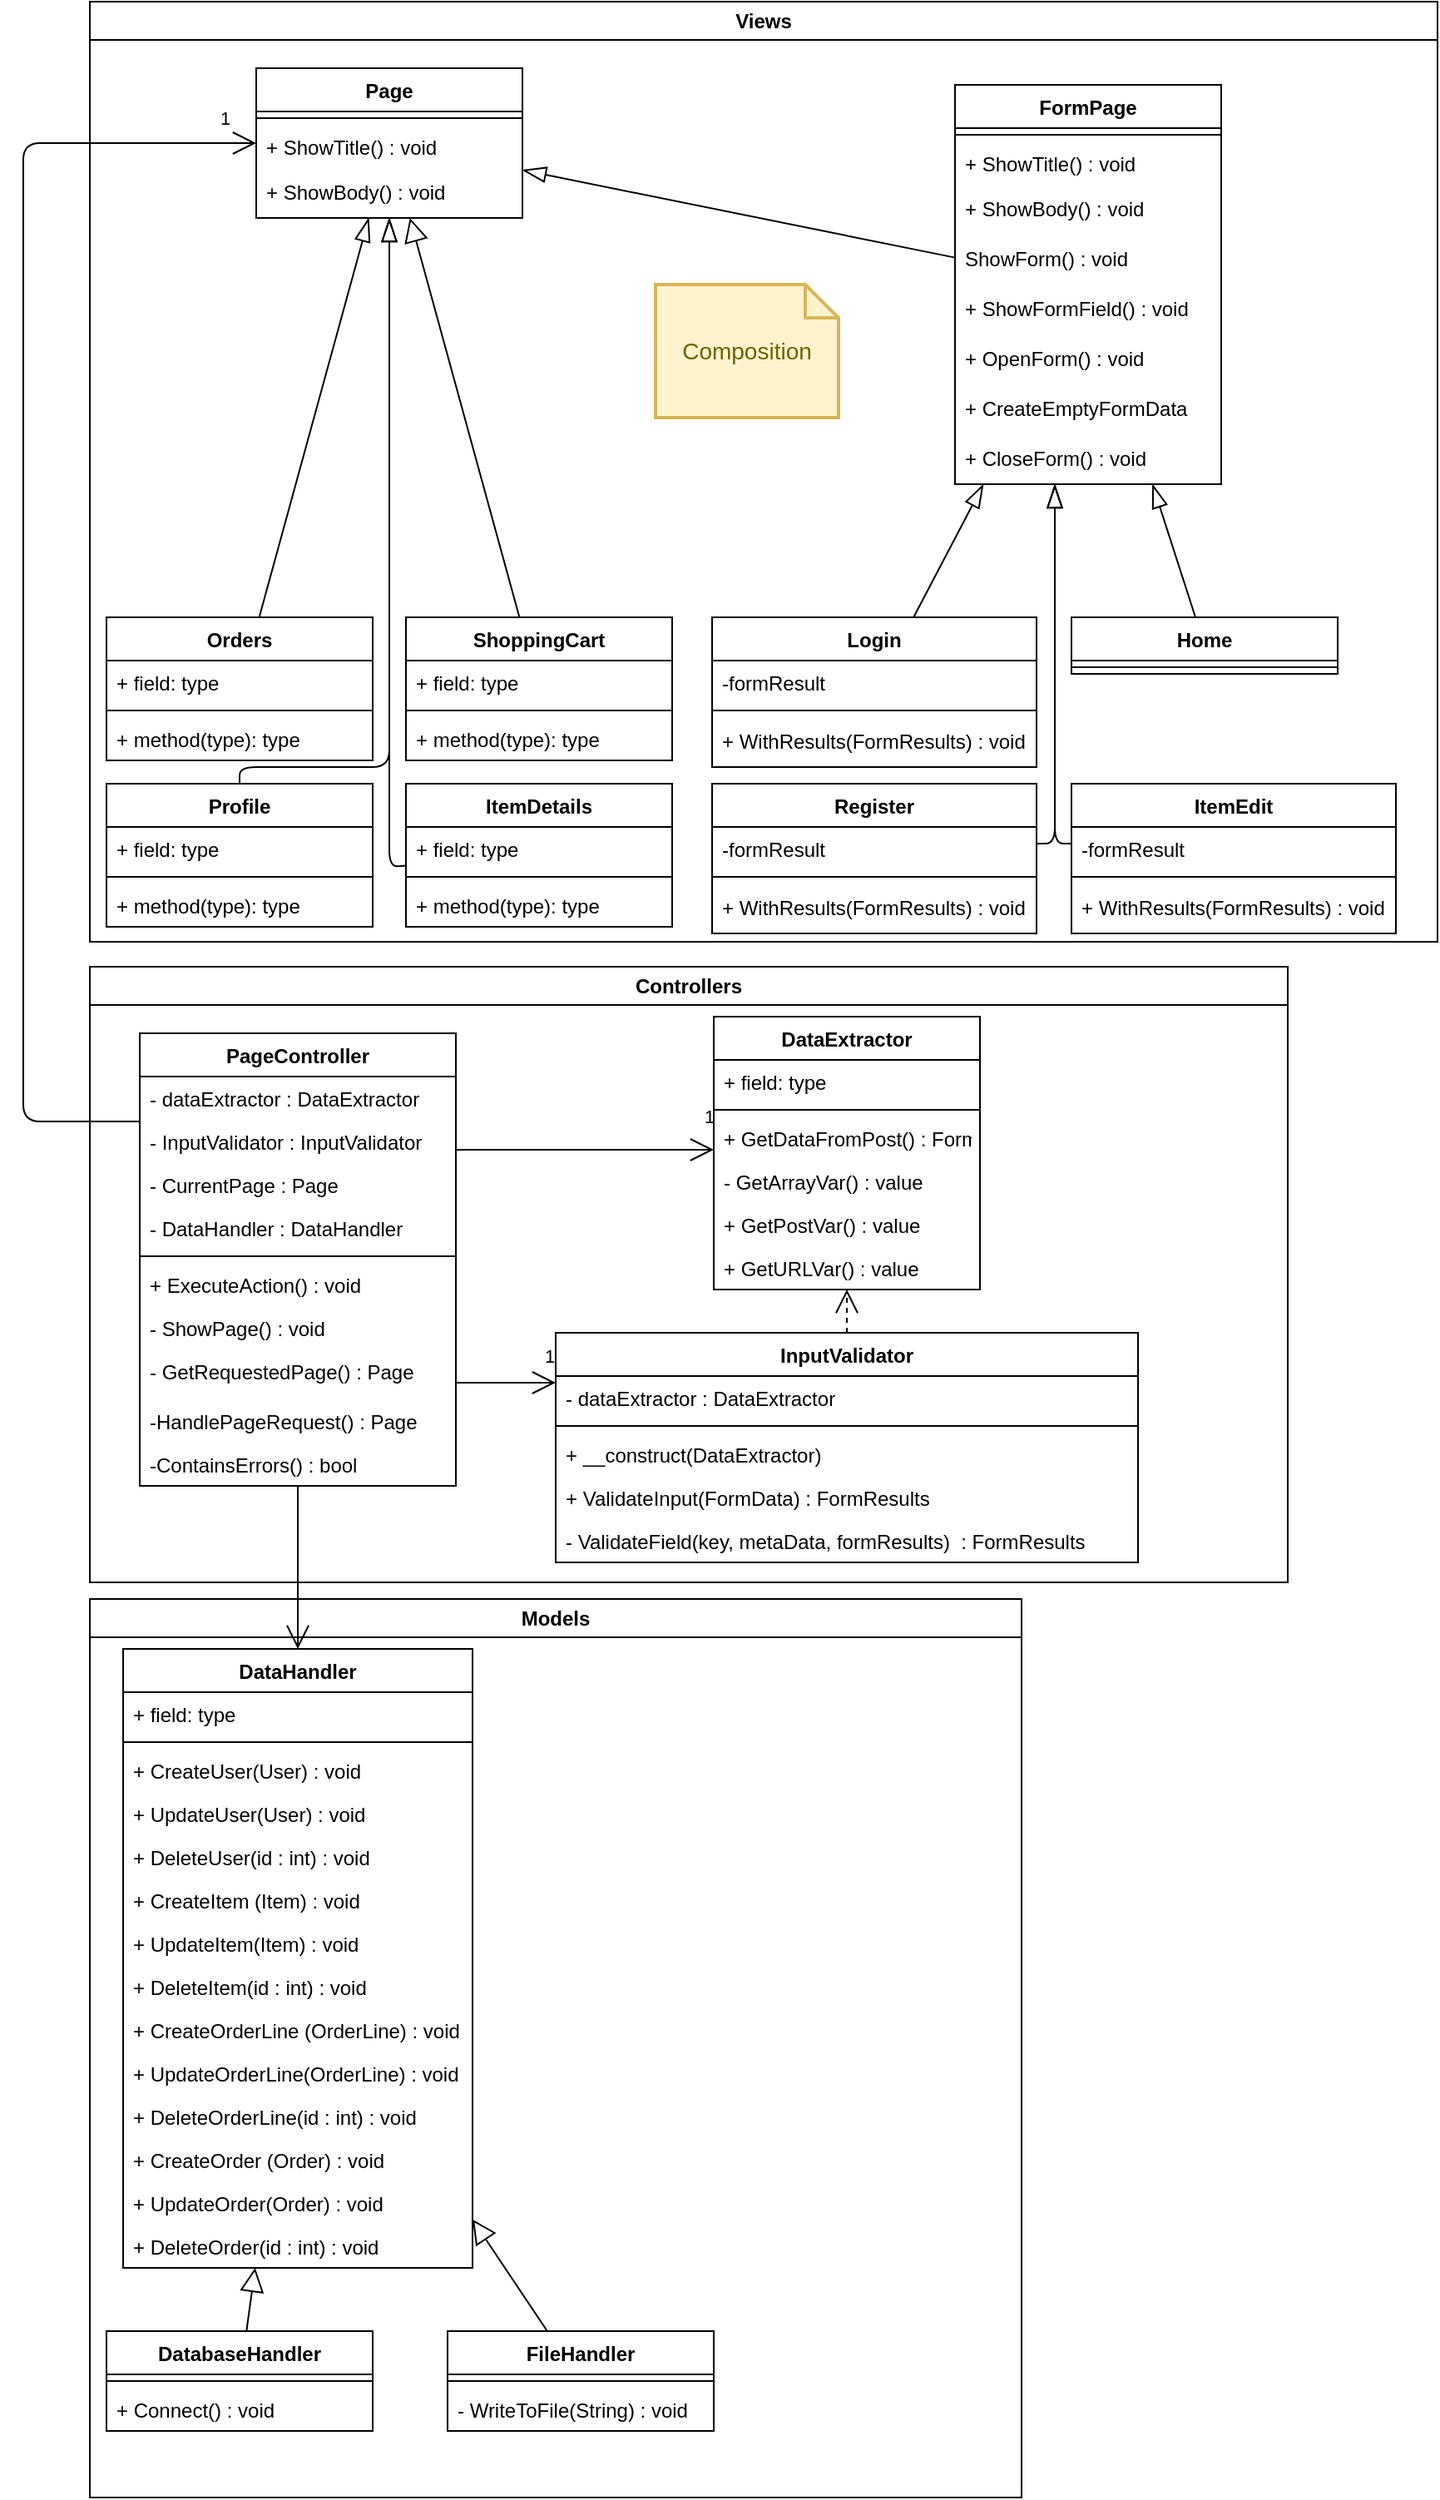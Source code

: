 <mxfile>
    <diagram id="oOKL3CM8PvnxEPgAxApm" name="Page-1">
        <mxGraphModel dx="1063" dy="1773" grid="1" gridSize="10" guides="1" tooltips="1" connect="1" arrows="1" fold="1" page="1" pageScale="1" pageWidth="850" pageHeight="1100" math="0" shadow="0">
            <root>
                <mxCell id="0"/>
                <mxCell id="1" parent="0"/>
                <mxCell id="16" value="Views" style="swimlane;whiteSpace=wrap;html=1;" parent="1" vertex="1">
                    <mxGeometry x="60" y="-280" width="810" height="565" as="geometry"/>
                </mxCell>
                <mxCell id="59" value="Page" style="swimlane;fontStyle=1;align=center;verticalAlign=top;childLayout=stackLayout;horizontal=1;startSize=26;horizontalStack=0;resizeParent=1;resizeParentMax=0;resizeLast=0;collapsible=1;marginBottom=0;" parent="16" vertex="1">
                    <mxGeometry x="100" y="40" width="160" height="90" as="geometry"/>
                </mxCell>
                <mxCell id="61" value="" style="line;strokeWidth=1;fillColor=none;align=left;verticalAlign=middle;spacingTop=-1;spacingLeft=3;spacingRight=3;rotatable=0;labelPosition=right;points=[];portConstraint=eastwest;strokeColor=inherit;" parent="59" vertex="1">
                    <mxGeometry y="26" width="160" height="8" as="geometry"/>
                </mxCell>
                <mxCell id="62" value="+ ShowTitle() : void&#10;" style="text;strokeColor=none;fillColor=none;align=left;verticalAlign=top;spacingLeft=4;spacingRight=4;overflow=hidden;rotatable=0;points=[[0,0.5],[1,0.5]];portConstraint=eastwest;" parent="59" vertex="1">
                    <mxGeometry y="34" width="160" height="26" as="geometry"/>
                </mxCell>
                <mxCell id="19" value="+ ShowBody() : void" style="text;strokeColor=none;fillColor=none;align=left;verticalAlign=middle;spacingLeft=4;spacingRight=4;overflow=hidden;points=[[0,0.5],[1,0.5]];portConstraint=eastwest;rotatable=0;whiteSpace=wrap;html=1;" parent="59" vertex="1">
                    <mxGeometry y="60" width="160" height="30" as="geometry"/>
                </mxCell>
                <mxCell id="135" style="edgeStyle=orthogonalEdgeStyle;html=1;endArrow=blockThin;endFill=0;endSize=12;" edge="1" parent="16" source="96" target="129">
                    <mxGeometry relative="1" as="geometry">
                        <mxPoint x="490" y="330" as="targetPoint"/>
                        <Array as="points">
                            <mxPoint x="580" y="506"/>
                        </Array>
                    </mxGeometry>
                </mxCell>
                <mxCell id="96" value="Register" style="swimlane;fontStyle=1;align=center;verticalAlign=top;childLayout=stackLayout;horizontal=1;startSize=26;horizontalStack=0;resizeParent=1;resizeParentMax=0;resizeLast=0;collapsible=1;marginBottom=0;" parent="16" vertex="1">
                    <mxGeometry x="374" y="470" width="195" height="90" as="geometry"/>
                </mxCell>
                <mxCell id="172" value="-formResult" style="text;strokeColor=none;fillColor=none;align=left;verticalAlign=top;spacingLeft=4;spacingRight=4;overflow=hidden;rotatable=0;points=[[0,0.5],[1,0.5]];portConstraint=eastwest;" vertex="1" parent="96">
                    <mxGeometry y="26" width="195" height="26" as="geometry"/>
                </mxCell>
                <mxCell id="98" value="" style="line;strokeWidth=1;fillColor=none;align=left;verticalAlign=middle;spacingTop=-1;spacingLeft=3;spacingRight=3;rotatable=0;labelPosition=right;points=[];portConstraint=eastwest;strokeColor=inherit;" parent="96" vertex="1">
                    <mxGeometry y="52" width="195" height="8" as="geometry"/>
                </mxCell>
                <mxCell id="170" value="+ WithResults(FormResults) : void" style="text;strokeColor=none;fillColor=none;align=left;verticalAlign=middle;spacingLeft=4;spacingRight=4;overflow=hidden;points=[[0,0.5],[1,0.5]];portConstraint=eastwest;rotatable=0;whiteSpace=wrap;html=1;" vertex="1" parent="96">
                    <mxGeometry y="60" width="195" height="30" as="geometry"/>
                </mxCell>
                <mxCell id="136" style="edgeStyle=none;html=1;endArrow=blockThin;endFill=0;endSize=12;" edge="1" parent="16" source="100" target="129">
                    <mxGeometry relative="1" as="geometry">
                        <mxPoint x="430" y="320" as="targetPoint"/>
                    </mxGeometry>
                </mxCell>
                <mxCell id="100" value="Login" style="swimlane;fontStyle=1;align=center;verticalAlign=top;childLayout=stackLayout;horizontal=1;startSize=26;horizontalStack=0;resizeParent=1;resizeParentMax=0;resizeLast=0;collapsible=1;marginBottom=0;" parent="16" vertex="1">
                    <mxGeometry x="374" y="370" width="195" height="90" as="geometry"/>
                </mxCell>
                <mxCell id="171" value="-formResult" style="text;strokeColor=none;fillColor=none;align=left;verticalAlign=top;spacingLeft=4;spacingRight=4;overflow=hidden;rotatable=0;points=[[0,0.5],[1,0.5]];portConstraint=eastwest;" vertex="1" parent="100">
                    <mxGeometry y="26" width="195" height="26" as="geometry"/>
                </mxCell>
                <mxCell id="102" value="" style="line;strokeWidth=1;fillColor=none;align=left;verticalAlign=middle;spacingTop=-1;spacingLeft=3;spacingRight=3;rotatable=0;labelPosition=right;points=[];portConstraint=eastwest;strokeColor=inherit;" parent="100" vertex="1">
                    <mxGeometry y="52" width="195" height="8" as="geometry"/>
                </mxCell>
                <mxCell id="152" value="+ WithResults(FormResults) : void" style="text;strokeColor=none;fillColor=none;align=left;verticalAlign=middle;spacingLeft=4;spacingRight=4;overflow=hidden;points=[[0,0.5],[1,0.5]];portConstraint=eastwest;rotatable=0;whiteSpace=wrap;html=1;" vertex="1" parent="100">
                    <mxGeometry y="60" width="195" height="30" as="geometry"/>
                </mxCell>
                <mxCell id="129" value="FormPage" style="swimlane;fontStyle=1;align=center;verticalAlign=top;childLayout=stackLayout;horizontal=1;startSize=26;horizontalStack=0;resizeParent=1;resizeParentMax=0;resizeLast=0;collapsible=1;marginBottom=0;" vertex="1" parent="16">
                    <mxGeometry x="520" y="50" width="160" height="240" as="geometry"/>
                </mxCell>
                <mxCell id="131" value="" style="line;strokeWidth=1;fillColor=none;align=left;verticalAlign=middle;spacingTop=-1;spacingLeft=3;spacingRight=3;rotatable=0;labelPosition=right;points=[];portConstraint=eastwest;strokeColor=inherit;" vertex="1" parent="129">
                    <mxGeometry y="26" width="160" height="8" as="geometry"/>
                </mxCell>
                <mxCell id="132" value="+ ShowTitle() : void&#10;" style="text;strokeColor=none;fillColor=none;align=left;verticalAlign=top;spacingLeft=4;spacingRight=4;overflow=hidden;rotatable=0;points=[[0,0.5],[1,0.5]];portConstraint=eastwest;" vertex="1" parent="129">
                    <mxGeometry y="34" width="160" height="26" as="geometry"/>
                </mxCell>
                <mxCell id="133" value="+ ShowBody() : void" style="text;strokeColor=none;fillColor=none;align=left;verticalAlign=middle;spacingLeft=4;spacingRight=4;overflow=hidden;points=[[0,0.5],[1,0.5]];portConstraint=eastwest;rotatable=0;whiteSpace=wrap;html=1;" vertex="1" parent="129">
                    <mxGeometry y="60" width="160" height="30" as="geometry"/>
                </mxCell>
                <mxCell id="146" value="ShowForm() : void" style="text;strokeColor=none;fillColor=none;align=left;verticalAlign=middle;spacingLeft=4;spacingRight=4;overflow=hidden;points=[[0,0.5],[1,0.5]];portConstraint=eastwest;rotatable=0;whiteSpace=wrap;html=1;" vertex="1" parent="129">
                    <mxGeometry y="90" width="160" height="30" as="geometry"/>
                </mxCell>
                <mxCell id="145" value="+ ShowFormField() : void" style="text;strokeColor=none;fillColor=none;align=left;verticalAlign=middle;spacingLeft=4;spacingRight=4;overflow=hidden;points=[[0,0.5],[1,0.5]];portConstraint=eastwest;rotatable=0;whiteSpace=wrap;html=1;" vertex="1" parent="129">
                    <mxGeometry y="120" width="160" height="30" as="geometry"/>
                </mxCell>
                <mxCell id="144" value="+ OpenForm() : void" style="text;strokeColor=none;fillColor=none;align=left;verticalAlign=middle;spacingLeft=4;spacingRight=4;overflow=hidden;points=[[0,0.5],[1,0.5]];portConstraint=eastwest;rotatable=0;whiteSpace=wrap;html=1;" vertex="1" parent="129">
                    <mxGeometry y="150" width="160" height="30" as="geometry"/>
                </mxCell>
                <mxCell id="147" value="+ CreateEmptyFormData" style="text;strokeColor=none;fillColor=none;align=left;verticalAlign=middle;spacingLeft=4;spacingRight=4;overflow=hidden;points=[[0,0.5],[1,0.5]];portConstraint=eastwest;rotatable=0;whiteSpace=wrap;html=1;" vertex="1" parent="129">
                    <mxGeometry y="180" width="160" height="30" as="geometry"/>
                </mxCell>
                <mxCell id="142" value="+ CloseForm() : void" style="text;strokeColor=none;fillColor=none;align=left;verticalAlign=middle;spacingLeft=4;spacingRight=4;overflow=hidden;points=[[0,0.5],[1,0.5]];portConstraint=eastwest;rotatable=0;whiteSpace=wrap;html=1;" vertex="1" parent="129">
                    <mxGeometry y="210" width="160" height="30" as="geometry"/>
                </mxCell>
                <mxCell id="134" style="edgeStyle=none;html=1;endArrow=blockThin;endFill=0;endSize=12;" edge="1" parent="16" source="129" target="59">
                    <mxGeometry relative="1" as="geometry"/>
                </mxCell>
                <mxCell id="116" value="Profile" style="swimlane;fontStyle=1;align=center;verticalAlign=top;childLayout=stackLayout;horizontal=1;startSize=26;horizontalStack=0;resizeParent=1;resizeParentMax=0;resizeLast=0;collapsible=1;marginBottom=0;" parent="16" vertex="1">
                    <mxGeometry x="10" y="470" width="160" height="86" as="geometry"/>
                </mxCell>
                <mxCell id="117" value="+ field: type" style="text;strokeColor=none;fillColor=none;align=left;verticalAlign=top;spacingLeft=4;spacingRight=4;overflow=hidden;rotatable=0;points=[[0,0.5],[1,0.5]];portConstraint=eastwest;" parent="116" vertex="1">
                    <mxGeometry y="26" width="160" height="26" as="geometry"/>
                </mxCell>
                <mxCell id="118" value="" style="line;strokeWidth=1;fillColor=none;align=left;verticalAlign=middle;spacingTop=-1;spacingLeft=3;spacingRight=3;rotatable=0;labelPosition=right;points=[];portConstraint=eastwest;strokeColor=inherit;" parent="116" vertex="1">
                    <mxGeometry y="52" width="160" height="8" as="geometry"/>
                </mxCell>
                <mxCell id="119" value="+ method(type): type" style="text;strokeColor=none;fillColor=none;align=left;verticalAlign=top;spacingLeft=4;spacingRight=4;overflow=hidden;rotatable=0;points=[[0,0.5],[1,0.5]];portConstraint=eastwest;" parent="116" vertex="1">
                    <mxGeometry y="60" width="160" height="26" as="geometry"/>
                </mxCell>
                <mxCell id="137" style="edgeStyle=orthogonalEdgeStyle;html=1;endArrow=blockThin;endFill=0;endSize=12;" edge="1" parent="16" source="116" target="59">
                    <mxGeometry relative="1" as="geometry">
                        <Array as="points">
                            <mxPoint x="90" y="460"/>
                            <mxPoint x="180" y="460"/>
                        </Array>
                    </mxGeometry>
                </mxCell>
                <mxCell id="121" value="ItemEdit" style="swimlane;fontStyle=1;align=center;verticalAlign=top;childLayout=stackLayout;horizontal=1;startSize=26;horizontalStack=0;resizeParent=1;resizeParentMax=0;resizeLast=0;collapsible=1;marginBottom=0;" parent="16" vertex="1">
                    <mxGeometry x="590" y="470" width="195" height="90" as="geometry"/>
                </mxCell>
                <mxCell id="173" value="-formResult" style="text;strokeColor=none;fillColor=none;align=left;verticalAlign=top;spacingLeft=4;spacingRight=4;overflow=hidden;rotatable=0;points=[[0,0.5],[1,0.5]];portConstraint=eastwest;" vertex="1" parent="121">
                    <mxGeometry y="26" width="195" height="26" as="geometry"/>
                </mxCell>
                <mxCell id="123" value="" style="line;strokeWidth=1;fillColor=none;align=left;verticalAlign=middle;spacingTop=-1;spacingLeft=3;spacingRight=3;rotatable=0;labelPosition=right;points=[];portConstraint=eastwest;strokeColor=inherit;" parent="121" vertex="1">
                    <mxGeometry y="52" width="195" height="8" as="geometry"/>
                </mxCell>
                <mxCell id="148" value="+ WithResults(FormResults) : void" style="text;strokeColor=none;fillColor=none;align=left;verticalAlign=middle;spacingLeft=4;spacingRight=4;overflow=hidden;points=[[0,0.5],[1,0.5]];portConstraint=eastwest;rotatable=0;whiteSpace=wrap;html=1;" vertex="1" parent="121">
                    <mxGeometry y="60" width="195" height="30" as="geometry"/>
                </mxCell>
                <mxCell id="139" style="edgeStyle=orthogonalEdgeStyle;html=1;endArrow=blockThin;endFill=0;endSize=12;" edge="1" parent="16" source="121" target="129">
                    <mxGeometry relative="1" as="geometry">
                        <mxPoint x="540" y="390" as="targetPoint"/>
                        <Array as="points">
                            <mxPoint x="580" y="506"/>
                        </Array>
                    </mxGeometry>
                </mxCell>
                <mxCell id="112" value="ItemDetails" style="swimlane;fontStyle=1;align=center;verticalAlign=top;childLayout=stackLayout;horizontal=1;startSize=26;horizontalStack=0;resizeParent=1;resizeParentMax=0;resizeLast=0;collapsible=1;marginBottom=0;" parent="16" vertex="1">
                    <mxGeometry x="190" y="470" width="160" height="86" as="geometry"/>
                </mxCell>
                <mxCell id="113" value="+ field: type" style="text;strokeColor=none;fillColor=none;align=left;verticalAlign=top;spacingLeft=4;spacingRight=4;overflow=hidden;rotatable=0;points=[[0,0.5],[1,0.5]];portConstraint=eastwest;" parent="112" vertex="1">
                    <mxGeometry y="26" width="160" height="26" as="geometry"/>
                </mxCell>
                <mxCell id="114" value="" style="line;strokeWidth=1;fillColor=none;align=left;verticalAlign=middle;spacingTop=-1;spacingLeft=3;spacingRight=3;rotatable=0;labelPosition=right;points=[];portConstraint=eastwest;strokeColor=inherit;" parent="112" vertex="1">
                    <mxGeometry y="52" width="160" height="8" as="geometry"/>
                </mxCell>
                <mxCell id="115" value="+ method(type): type" style="text;strokeColor=none;fillColor=none;align=left;verticalAlign=top;spacingLeft=4;spacingRight=4;overflow=hidden;rotatable=0;points=[[0,0.5],[1,0.5]];portConstraint=eastwest;" parent="112" vertex="1">
                    <mxGeometry y="60" width="160" height="26" as="geometry"/>
                </mxCell>
                <mxCell id="140" style="edgeStyle=none;html=1;endArrow=blockThin;endFill=0;endSize=12;" edge="1" parent="16" source="112" target="59">
                    <mxGeometry relative="1" as="geometry">
                        <Array as="points">
                            <mxPoint x="180" y="520"/>
                        </Array>
                    </mxGeometry>
                </mxCell>
                <mxCell id="108" value="Orders" style="swimlane;fontStyle=1;align=center;verticalAlign=top;childLayout=stackLayout;horizontal=1;startSize=26;horizontalStack=0;resizeParent=1;resizeParentMax=0;resizeLast=0;collapsible=1;marginBottom=0;" parent="16" vertex="1">
                    <mxGeometry x="10" y="370" width="160" height="86" as="geometry"/>
                </mxCell>
                <mxCell id="109" value="+ field: type" style="text;strokeColor=none;fillColor=none;align=left;verticalAlign=top;spacingLeft=4;spacingRight=4;overflow=hidden;rotatable=0;points=[[0,0.5],[1,0.5]];portConstraint=eastwest;" parent="108" vertex="1">
                    <mxGeometry y="26" width="160" height="26" as="geometry"/>
                </mxCell>
                <mxCell id="110" value="" style="line;strokeWidth=1;fillColor=none;align=left;verticalAlign=middle;spacingTop=-1;spacingLeft=3;spacingRight=3;rotatable=0;labelPosition=right;points=[];portConstraint=eastwest;strokeColor=inherit;" parent="108" vertex="1">
                    <mxGeometry y="52" width="160" height="8" as="geometry"/>
                </mxCell>
                <mxCell id="111" value="+ method(type): type" style="text;strokeColor=none;fillColor=none;align=left;verticalAlign=top;spacingLeft=4;spacingRight=4;overflow=hidden;rotatable=0;points=[[0,0.5],[1,0.5]];portConstraint=eastwest;" parent="108" vertex="1">
                    <mxGeometry y="60" width="160" height="26" as="geometry"/>
                </mxCell>
                <mxCell id="141" style="edgeStyle=none;html=1;endArrow=blockThin;endFill=0;endSize=12;" edge="1" parent="16" source="108" target="59">
                    <mxGeometry relative="1" as="geometry"/>
                </mxCell>
                <mxCell id="104" value="Home" style="swimlane;fontStyle=1;align=center;verticalAlign=top;childLayout=stackLayout;horizontal=1;startSize=26;horizontalStack=0;resizeParent=1;resizeParentMax=0;resizeLast=0;collapsible=1;marginBottom=0;" parent="16" vertex="1">
                    <mxGeometry x="590" y="370" width="160" height="34" as="geometry"/>
                </mxCell>
                <mxCell id="106" value="" style="line;strokeWidth=1;fillColor=none;align=left;verticalAlign=middle;spacingTop=-1;spacingLeft=3;spacingRight=3;rotatable=0;labelPosition=right;points=[];portConstraint=eastwest;strokeColor=inherit;" parent="104" vertex="1">
                    <mxGeometry y="26" width="160" height="8" as="geometry"/>
                </mxCell>
                <mxCell id="138" style="edgeStyle=none;html=1;endArrow=blockThin;endFill=0;endSize=12;" edge="1" parent="16" source="104" target="129">
                    <mxGeometry relative="1" as="geometry">
                        <mxPoint x="650" y="150" as="targetPoint"/>
                    </mxGeometry>
                </mxCell>
                <mxCell id="178" style="html=1;endArrow=block;endFill=0;endSize=12;" edge="1" parent="16" source="174" target="59">
                    <mxGeometry relative="1" as="geometry"/>
                </mxCell>
                <mxCell id="174" value="ShoppingCart" style="swimlane;fontStyle=1;align=center;verticalAlign=top;childLayout=stackLayout;horizontal=1;startSize=26;horizontalStack=0;resizeParent=1;resizeParentMax=0;resizeLast=0;collapsible=1;marginBottom=0;" vertex="1" parent="16">
                    <mxGeometry x="190" y="370" width="160" height="86" as="geometry"/>
                </mxCell>
                <mxCell id="175" value="+ field: type" style="text;strokeColor=none;fillColor=none;align=left;verticalAlign=top;spacingLeft=4;spacingRight=4;overflow=hidden;rotatable=0;points=[[0,0.5],[1,0.5]];portConstraint=eastwest;" vertex="1" parent="174">
                    <mxGeometry y="26" width="160" height="26" as="geometry"/>
                </mxCell>
                <mxCell id="176" value="" style="line;strokeWidth=1;fillColor=none;align=left;verticalAlign=middle;spacingTop=-1;spacingLeft=3;spacingRight=3;rotatable=0;labelPosition=right;points=[];portConstraint=eastwest;strokeColor=inherit;" vertex="1" parent="174">
                    <mxGeometry y="52" width="160" height="8" as="geometry"/>
                </mxCell>
                <mxCell id="177" value="+ method(type): type" style="text;strokeColor=none;fillColor=none;align=left;verticalAlign=top;spacingLeft=4;spacingRight=4;overflow=hidden;rotatable=0;points=[[0,0.5],[1,0.5]];portConstraint=eastwest;" vertex="1" parent="174">
                    <mxGeometry y="60" width="160" height="26" as="geometry"/>
                </mxCell>
                <mxCell id="185" value="Composition" style="shape=note;strokeWidth=2;fontSize=14;size=20;whiteSpace=wrap;html=1;fillColor=#fff2cc;strokeColor=#d6b656;fontColor=#666600;" vertex="1" parent="16">
                    <mxGeometry x="340" y="170" width="110.0" height="80" as="geometry"/>
                </mxCell>
                <mxCell id="21" value="Models" style="swimlane;whiteSpace=wrap;html=1;" parent="1" vertex="1">
                    <mxGeometry x="60" y="680" width="560" height="540" as="geometry"/>
                </mxCell>
                <mxCell id="179" style="edgeStyle=none;html=1;endArrow=block;endFill=0;endSize=12;" edge="1" parent="21" source="67" target="71">
                    <mxGeometry relative="1" as="geometry"/>
                </mxCell>
                <mxCell id="67" value="DatabaseHandler" style="swimlane;fontStyle=1;align=center;verticalAlign=top;childLayout=stackLayout;horizontal=1;startSize=26;horizontalStack=0;resizeParent=1;resizeParentMax=0;resizeLast=0;collapsible=1;marginBottom=0;" parent="21" vertex="1">
                    <mxGeometry x="10" y="440" width="160" height="60" as="geometry"/>
                </mxCell>
                <mxCell id="69" value="" style="line;strokeWidth=1;fillColor=none;align=left;verticalAlign=middle;spacingTop=-1;spacingLeft=3;spacingRight=3;rotatable=0;labelPosition=right;points=[];portConstraint=eastwest;strokeColor=inherit;" parent="67" vertex="1">
                    <mxGeometry y="26" width="160" height="8" as="geometry"/>
                </mxCell>
                <mxCell id="70" value="+ Connect() : void" style="text;strokeColor=none;fillColor=none;align=left;verticalAlign=top;spacingLeft=4;spacingRight=4;overflow=hidden;rotatable=0;points=[[0,0.5],[1,0.5]];portConstraint=eastwest;" parent="67" vertex="1">
                    <mxGeometry y="34" width="160" height="26" as="geometry"/>
                </mxCell>
                <mxCell id="71" value="DataHandler" style="swimlane;fontStyle=1;align=center;verticalAlign=top;childLayout=stackLayout;horizontal=1;startSize=26;horizontalStack=0;resizeParent=1;resizeParentMax=0;resizeLast=0;collapsible=1;marginBottom=0;" parent="21" vertex="1">
                    <mxGeometry x="20" y="30" width="210" height="372" as="geometry"/>
                </mxCell>
                <mxCell id="72" value="+ field: type" style="text;strokeColor=none;fillColor=none;align=left;verticalAlign=top;spacingLeft=4;spacingRight=4;overflow=hidden;rotatable=0;points=[[0,0.5],[1,0.5]];portConstraint=eastwest;" parent="71" vertex="1">
                    <mxGeometry y="26" width="210" height="26" as="geometry"/>
                </mxCell>
                <mxCell id="73" value="" style="line;strokeWidth=1;fillColor=none;align=left;verticalAlign=middle;spacingTop=-1;spacingLeft=3;spacingRight=3;rotatable=0;labelPosition=right;points=[];portConstraint=eastwest;strokeColor=inherit;" parent="71" vertex="1">
                    <mxGeometry y="52" width="210" height="8" as="geometry"/>
                </mxCell>
                <mxCell id="74" value="+ CreateUser(User) : void" style="text;strokeColor=none;fillColor=none;align=left;verticalAlign=top;spacingLeft=4;spacingRight=4;overflow=hidden;rotatable=0;points=[[0,0.5],[1,0.5]];portConstraint=eastwest;" parent="71" vertex="1">
                    <mxGeometry y="60" width="210" height="26" as="geometry"/>
                </mxCell>
                <mxCell id="83" value="+ UpdateUser(User) : void" style="text;strokeColor=none;fillColor=none;align=left;verticalAlign=top;spacingLeft=4;spacingRight=4;overflow=hidden;rotatable=0;points=[[0,0.5],[1,0.5]];portConstraint=eastwest;" parent="71" vertex="1">
                    <mxGeometry y="86" width="210" height="26" as="geometry"/>
                </mxCell>
                <mxCell id="82" value="+ DeleteUser(id : int) : void" style="text;strokeColor=none;fillColor=none;align=left;verticalAlign=top;spacingLeft=4;spacingRight=4;overflow=hidden;rotatable=0;points=[[0,0.5],[1,0.5]];portConstraint=eastwest;" parent="71" vertex="1">
                    <mxGeometry y="112" width="210" height="26" as="geometry"/>
                </mxCell>
                <mxCell id="80" value="+ CreateItem (Item) : void" style="text;strokeColor=none;fillColor=none;align=left;verticalAlign=top;spacingLeft=4;spacingRight=4;overflow=hidden;rotatable=0;points=[[0,0.5],[1,0.5]];portConstraint=eastwest;" parent="71" vertex="1">
                    <mxGeometry y="138" width="210" height="26" as="geometry"/>
                </mxCell>
                <mxCell id="84" value="+ UpdateItem(Item) : void" style="text;strokeColor=none;fillColor=none;align=left;verticalAlign=top;spacingLeft=4;spacingRight=4;overflow=hidden;rotatable=0;points=[[0,0.5],[1,0.5]];portConstraint=eastwest;" parent="71" vertex="1">
                    <mxGeometry y="164" width="210" height="26" as="geometry"/>
                </mxCell>
                <mxCell id="81" value="+ DeleteItem(id : int) : void" style="text;strokeColor=none;fillColor=none;align=left;verticalAlign=top;spacingLeft=4;spacingRight=4;overflow=hidden;rotatable=0;points=[[0,0.5],[1,0.5]];portConstraint=eastwest;" parent="71" vertex="1">
                    <mxGeometry y="190" width="210" height="26" as="geometry"/>
                </mxCell>
                <mxCell id="89" value="+ CreateOrderLine (OrderLine) : void" style="text;strokeColor=none;fillColor=none;align=left;verticalAlign=top;spacingLeft=4;spacingRight=4;overflow=hidden;rotatable=0;points=[[0,0.5],[1,0.5]];portConstraint=eastwest;" parent="71" vertex="1">
                    <mxGeometry y="216" width="210" height="26" as="geometry"/>
                </mxCell>
                <mxCell id="90" value="+ UpdateOrderLine(OrderLine) : void" style="text;strokeColor=none;fillColor=none;align=left;verticalAlign=top;spacingLeft=4;spacingRight=4;overflow=hidden;rotatable=0;points=[[0,0.5],[1,0.5]];portConstraint=eastwest;" parent="71" vertex="1">
                    <mxGeometry y="242" width="210" height="26" as="geometry"/>
                </mxCell>
                <mxCell id="91" value="+ DeleteOrderLine(id : int) : void" style="text;strokeColor=none;fillColor=none;align=left;verticalAlign=top;spacingLeft=4;spacingRight=4;overflow=hidden;rotatable=0;points=[[0,0.5],[1,0.5]];portConstraint=eastwest;" parent="71" vertex="1">
                    <mxGeometry y="268" width="210" height="26" as="geometry"/>
                </mxCell>
                <mxCell id="86" value="+ CreateOrder (Order) : void" style="text;strokeColor=none;fillColor=none;align=left;verticalAlign=top;spacingLeft=4;spacingRight=4;overflow=hidden;rotatable=0;points=[[0,0.5],[1,0.5]];portConstraint=eastwest;" parent="71" vertex="1">
                    <mxGeometry y="294" width="210" height="26" as="geometry"/>
                </mxCell>
                <mxCell id="87" value="+ UpdateOrder(Order) : void" style="text;strokeColor=none;fillColor=none;align=left;verticalAlign=top;spacingLeft=4;spacingRight=4;overflow=hidden;rotatable=0;points=[[0,0.5],[1,0.5]];portConstraint=eastwest;" parent="71" vertex="1">
                    <mxGeometry y="320" width="210" height="26" as="geometry"/>
                </mxCell>
                <mxCell id="88" value="+ DeleteOrder(id : int) : void" style="text;strokeColor=none;fillColor=none;align=left;verticalAlign=top;spacingLeft=4;spacingRight=4;overflow=hidden;rotatable=0;points=[[0,0.5],[1,0.5]];portConstraint=eastwest;" parent="71" vertex="1">
                    <mxGeometry y="346" width="210" height="26" as="geometry"/>
                </mxCell>
                <mxCell id="180" style="edgeStyle=none;html=1;endArrow=block;endFill=0;endSize=12;" edge="1" parent="21" source="92" target="71">
                    <mxGeometry relative="1" as="geometry"/>
                </mxCell>
                <mxCell id="92" value="FileHandler" style="swimlane;fontStyle=1;align=center;verticalAlign=top;childLayout=stackLayout;horizontal=1;startSize=26;horizontalStack=0;resizeParent=1;resizeParentMax=0;resizeLast=0;collapsible=1;marginBottom=0;" parent="21" vertex="1">
                    <mxGeometry x="215" y="440" width="160" height="60" as="geometry"/>
                </mxCell>
                <mxCell id="94" value="" style="line;strokeWidth=1;fillColor=none;align=left;verticalAlign=middle;spacingTop=-1;spacingLeft=3;spacingRight=3;rotatable=0;labelPosition=right;points=[];portConstraint=eastwest;strokeColor=inherit;" parent="92" vertex="1">
                    <mxGeometry y="26" width="160" height="8" as="geometry"/>
                </mxCell>
                <mxCell id="95" value="- WriteToFile(String) : void" style="text;strokeColor=none;fillColor=none;align=left;verticalAlign=top;spacingLeft=4;spacingRight=4;overflow=hidden;rotatable=0;points=[[0,0.5],[1,0.5]];portConstraint=eastwest;" parent="92" vertex="1">
                    <mxGeometry y="34" width="160" height="26" as="geometry"/>
                </mxCell>
                <mxCell id="22" value="Controllers" style="swimlane;whiteSpace=wrap;html=1;" parent="1" vertex="1">
                    <mxGeometry x="60" y="300" width="720" height="370" as="geometry"/>
                </mxCell>
                <mxCell id="153" value="1" style="edgeStyle=orthogonalEdgeStyle;html=1;endArrow=open;endFill=0;endSize=12;" edge="1" parent="22" source="43" target="125">
                    <mxGeometry x="0.956" y="20" relative="1" as="geometry">
                        <Array as="points">
                            <mxPoint x="320" y="110"/>
                            <mxPoint x="320" y="110"/>
                        </Array>
                        <mxPoint as="offset"/>
                    </mxGeometry>
                </mxCell>
                <mxCell id="167" value="1" style="edgeStyle=orthogonalEdgeStyle;html=1;endArrow=open;endFill=0;endSize=12;" edge="1" parent="22" source="43" target="154">
                    <mxGeometry x="0.846" y="16" relative="1" as="geometry">
                        <Array as="points">
                            <mxPoint x="250" y="250"/>
                            <mxPoint x="250" y="250"/>
                        </Array>
                        <mxPoint as="offset"/>
                    </mxGeometry>
                </mxCell>
                <mxCell id="43" value="PageController" style="swimlane;fontStyle=1;align=center;verticalAlign=top;childLayout=stackLayout;horizontal=1;startSize=26;horizontalStack=0;resizeParent=1;resizeParentMax=0;resizeLast=0;collapsible=1;marginBottom=0;" parent="22" vertex="1">
                    <mxGeometry x="30" y="40" width="190" height="272" as="geometry"/>
                </mxCell>
                <mxCell id="44" value="- dataExtractor : DataExtractor" style="text;strokeColor=none;fillColor=none;align=left;verticalAlign=top;spacingLeft=4;spacingRight=4;overflow=hidden;rotatable=0;points=[[0,0.5],[1,0.5]];portConstraint=eastwest;" parent="43" vertex="1">
                    <mxGeometry y="26" width="190" height="26" as="geometry"/>
                </mxCell>
                <mxCell id="161" value="- InputValidator : InputValidator" style="text;strokeColor=none;fillColor=none;align=left;verticalAlign=top;spacingLeft=4;spacingRight=4;overflow=hidden;rotatable=0;points=[[0,0.5],[1,0.5]];portConstraint=eastwest;" vertex="1" parent="43">
                    <mxGeometry y="52" width="190" height="26" as="geometry"/>
                </mxCell>
                <mxCell id="162" value="- CurrentPage : Page" style="text;strokeColor=none;fillColor=none;align=left;verticalAlign=top;spacingLeft=4;spacingRight=4;overflow=hidden;rotatable=0;points=[[0,0.5],[1,0.5]];portConstraint=eastwest;" vertex="1" parent="43">
                    <mxGeometry y="78" width="190" height="26" as="geometry"/>
                </mxCell>
                <mxCell id="169" value="- DataHandler : DataHandler" style="text;strokeColor=none;fillColor=none;align=left;verticalAlign=top;spacingLeft=4;spacingRight=4;overflow=hidden;rotatable=0;points=[[0,0.5],[1,0.5]];portConstraint=eastwest;" vertex="1" parent="43">
                    <mxGeometry y="104" width="190" height="26" as="geometry"/>
                </mxCell>
                <mxCell id="45" value="" style="line;strokeWidth=1;fillColor=none;align=left;verticalAlign=middle;spacingTop=-1;spacingLeft=3;spacingRight=3;rotatable=0;labelPosition=right;points=[];portConstraint=eastwest;strokeColor=inherit;" parent="43" vertex="1">
                    <mxGeometry y="130" width="190" height="8" as="geometry"/>
                </mxCell>
                <mxCell id="46" value="+ ExecuteAction() : void" style="text;strokeColor=none;fillColor=none;align=left;verticalAlign=top;spacingLeft=4;spacingRight=4;overflow=hidden;rotatable=0;points=[[0,0.5],[1,0.5]];portConstraint=eastwest;" parent="43" vertex="1">
                    <mxGeometry y="138" width="190" height="26" as="geometry"/>
                </mxCell>
                <mxCell id="163" value="- ShowPage() : void" style="text;strokeColor=none;fillColor=none;align=left;verticalAlign=top;spacingLeft=4;spacingRight=4;overflow=hidden;rotatable=0;points=[[0,0.5],[1,0.5]];portConstraint=eastwest;" vertex="1" parent="43">
                    <mxGeometry y="164" width="190" height="26" as="geometry"/>
                </mxCell>
                <mxCell id="164" value="- GetRequestedPage() : Page" style="text;strokeColor=none;fillColor=none;align=left;verticalAlign=top;spacingLeft=4;spacingRight=4;overflow=hidden;rotatable=0;points=[[0,0.5],[1,0.5]];portConstraint=eastwest;" vertex="1" parent="43">
                    <mxGeometry y="190" width="190" height="30" as="geometry"/>
                </mxCell>
                <mxCell id="165" value="-HandlePageRequest() : Page" style="text;strokeColor=none;fillColor=none;align=left;verticalAlign=top;spacingLeft=4;spacingRight=4;overflow=hidden;rotatable=0;points=[[0,0.5],[1,0.5]];portConstraint=eastwest;" vertex="1" parent="43">
                    <mxGeometry y="220" width="190" height="26" as="geometry"/>
                </mxCell>
                <mxCell id="166" value="-ContainsErrors() : bool" style="text;strokeColor=none;fillColor=none;align=left;verticalAlign=top;spacingLeft=4;spacingRight=4;overflow=hidden;rotatable=0;points=[[0,0.5],[1,0.5]];portConstraint=eastwest;" vertex="1" parent="43">
                    <mxGeometry y="246" width="190" height="26" as="geometry"/>
                </mxCell>
                <mxCell id="125" value="DataExtractor" style="swimlane;fontStyle=1;align=center;verticalAlign=top;childLayout=stackLayout;horizontal=1;startSize=26;horizontalStack=0;resizeParent=1;resizeParentMax=0;resizeLast=0;collapsible=1;marginBottom=0;" vertex="1" parent="22">
                    <mxGeometry x="375" y="30" width="160" height="164" as="geometry"/>
                </mxCell>
                <mxCell id="126" value="+ field: type" style="text;strokeColor=none;fillColor=none;align=left;verticalAlign=top;spacingLeft=4;spacingRight=4;overflow=hidden;rotatable=0;points=[[0,0.5],[1,0.5]];portConstraint=eastwest;" vertex="1" parent="125">
                    <mxGeometry y="26" width="160" height="26" as="geometry"/>
                </mxCell>
                <mxCell id="127" value="" style="line;strokeWidth=1;fillColor=none;align=left;verticalAlign=middle;spacingTop=-1;spacingLeft=3;spacingRight=3;rotatable=0;labelPosition=right;points=[];portConstraint=eastwest;strokeColor=inherit;" vertex="1" parent="125">
                    <mxGeometry y="52" width="160" height="8" as="geometry"/>
                </mxCell>
                <mxCell id="128" value="+ GetDataFromPost() : FormResults" style="text;strokeColor=none;fillColor=none;align=left;verticalAlign=top;spacingLeft=4;spacingRight=4;overflow=hidden;rotatable=0;points=[[0,0.5],[1,0.5]];portConstraint=eastwest;" vertex="1" parent="125">
                    <mxGeometry y="60" width="160" height="26" as="geometry"/>
                </mxCell>
                <mxCell id="181" value="- GetArrayVar() : value" style="text;strokeColor=none;fillColor=none;align=left;verticalAlign=top;spacingLeft=4;spacingRight=4;overflow=hidden;rotatable=0;points=[[0,0.5],[1,0.5]];portConstraint=eastwest;" vertex="1" parent="125">
                    <mxGeometry y="86" width="160" height="26" as="geometry"/>
                </mxCell>
                <mxCell id="182" value="+ GetPostVar() : value" style="text;strokeColor=none;fillColor=none;align=left;verticalAlign=top;spacingLeft=4;spacingRight=4;overflow=hidden;rotatable=0;points=[[0,0.5],[1,0.5]];portConstraint=eastwest;" vertex="1" parent="125">
                    <mxGeometry y="112" width="160" height="26" as="geometry"/>
                </mxCell>
                <mxCell id="183" value="+ GetURLVar() : value" style="text;strokeColor=none;fillColor=none;align=left;verticalAlign=top;spacingLeft=4;spacingRight=4;overflow=hidden;rotatable=0;points=[[0,0.5],[1,0.5]];portConstraint=eastwest;" vertex="1" parent="125">
                    <mxGeometry y="138" width="160" height="26" as="geometry"/>
                </mxCell>
                <mxCell id="159" style="edgeStyle=orthogonalEdgeStyle;html=1;endArrow=open;endFill=0;endSize=12;dashed=1;" edge="1" parent="22" source="154" target="125">
                    <mxGeometry relative="1" as="geometry"/>
                </mxCell>
                <mxCell id="154" value="InputValidator" style="swimlane;fontStyle=1;align=center;verticalAlign=top;childLayout=stackLayout;horizontal=1;startSize=26;horizontalStack=0;resizeParent=1;resizeParentMax=0;resizeLast=0;collapsible=1;marginBottom=0;" vertex="1" parent="22">
                    <mxGeometry x="280" y="220" width="350" height="138" as="geometry"/>
                </mxCell>
                <mxCell id="155" value="- dataExtractor : DataExtractor" style="text;strokeColor=none;fillColor=none;align=left;verticalAlign=top;spacingLeft=4;spacingRight=4;overflow=hidden;rotatable=0;points=[[0,0.5],[1,0.5]];portConstraint=eastwest;" vertex="1" parent="154">
                    <mxGeometry y="26" width="350" height="26" as="geometry"/>
                </mxCell>
                <mxCell id="156" value="" style="line;strokeWidth=1;fillColor=none;align=left;verticalAlign=middle;spacingTop=-1;spacingLeft=3;spacingRight=3;rotatable=0;labelPosition=right;points=[];portConstraint=eastwest;strokeColor=inherit;" vertex="1" parent="154">
                    <mxGeometry y="52" width="350" height="8" as="geometry"/>
                </mxCell>
                <mxCell id="184" value="+ __construct(DataExtractor)" style="text;strokeColor=none;fillColor=none;align=left;verticalAlign=top;spacingLeft=4;spacingRight=4;overflow=hidden;rotatable=0;points=[[0,0.5],[1,0.5]];portConstraint=eastwest;" vertex="1" parent="154">
                    <mxGeometry y="60" width="350" height="26" as="geometry"/>
                </mxCell>
                <mxCell id="157" value="+ ValidateInput(FormData) : FormResults" style="text;strokeColor=none;fillColor=none;align=left;verticalAlign=top;spacingLeft=4;spacingRight=4;overflow=hidden;rotatable=0;points=[[0,0.5],[1,0.5]];portConstraint=eastwest;" vertex="1" parent="154">
                    <mxGeometry y="86" width="350" height="26" as="geometry"/>
                </mxCell>
                <mxCell id="158" value="- ValidateField(key, metaData, formResults)  : FormResults" style="text;strokeColor=none;fillColor=none;align=left;verticalAlign=top;spacingLeft=4;spacingRight=4;overflow=hidden;rotatable=0;points=[[0,0.5],[1,0.5]];portConstraint=eastwest;" vertex="1" parent="154">
                    <mxGeometry y="112" width="350" height="26" as="geometry"/>
                </mxCell>
                <mxCell id="160" value="1" style="edgeStyle=orthogonalEdgeStyle;html=1;endArrow=open;endFill=0;endSize=12;" edge="1" parent="1" source="43" target="59">
                    <mxGeometry x="0.955" y="15" relative="1" as="geometry">
                        <Array as="points">
                            <mxPoint x="20" y="393"/>
                            <mxPoint x="20" y="-195"/>
                        </Array>
                        <mxPoint x="-1" as="offset"/>
                    </mxGeometry>
                </mxCell>
                <mxCell id="168" style="edgeStyle=orthogonalEdgeStyle;html=1;endArrow=open;endFill=0;endSize=12;" edge="1" parent="1" source="43" target="71">
                    <mxGeometry relative="1" as="geometry"/>
                </mxCell>
            </root>
        </mxGraphModel>
    </diagram>
</mxfile>